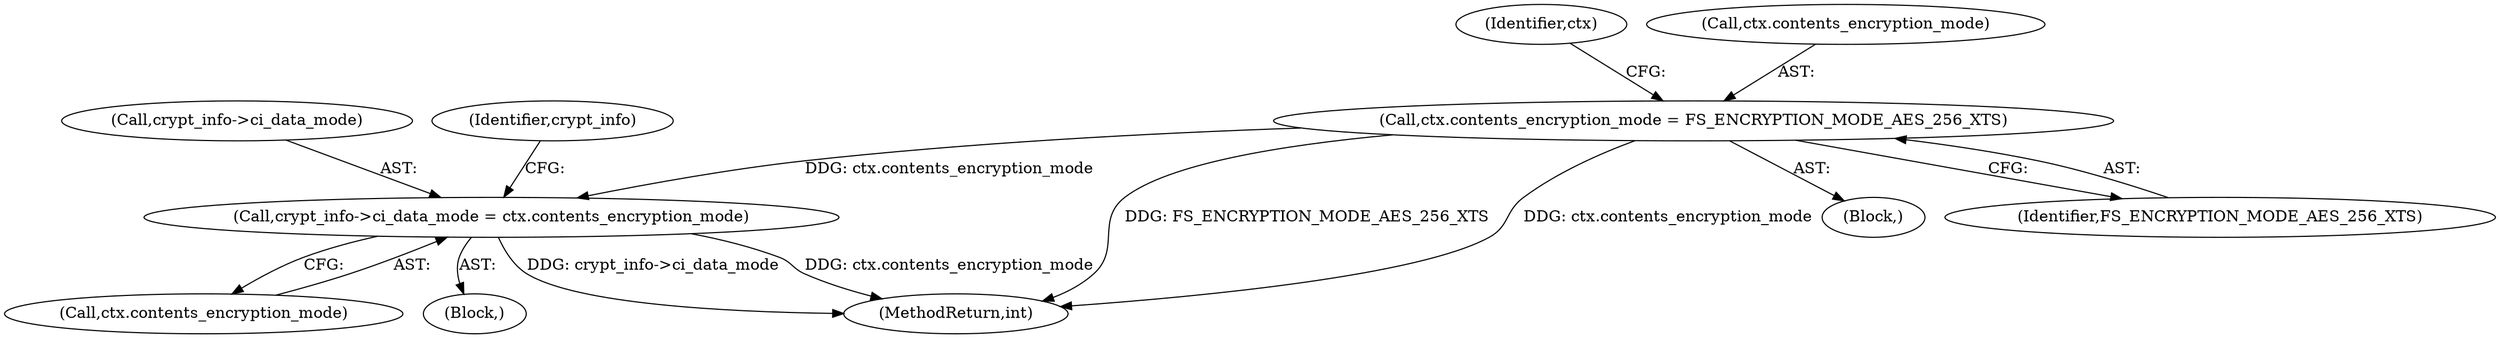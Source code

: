 digraph "0_linux_1b53cf9815bb4744958d41f3795d5d5a1d365e2d_1@API" {
"1000264" [label="(Call,crypt_info->ci_data_mode = ctx.contents_encryption_mode)"];
"1000202" [label="(Call,ctx.contents_encryption_mode = FS_ENCRYPTION_MODE_AES_256_XTS)"];
"1000209" [label="(Identifier,ctx)"];
"1000203" [label="(Call,ctx.contents_encryption_mode)"];
"1000264" [label="(Call,crypt_info->ci_data_mode = ctx.contents_encryption_mode)"];
"1000268" [label="(Call,ctx.contents_encryption_mode)"];
"1000265" [label="(Call,crypt_info->ci_data_mode)"];
"1000273" [label="(Identifier,crypt_info)"];
"1000202" [label="(Call,ctx.contents_encryption_mode = FS_ENCRYPTION_MODE_AES_256_XTS)"];
"1000181" [label="(Block,)"];
"1000104" [label="(Block,)"];
"1000454" [label="(MethodReturn,int)"];
"1000206" [label="(Identifier,FS_ENCRYPTION_MODE_AES_256_XTS)"];
"1000264" -> "1000104"  [label="AST: "];
"1000264" -> "1000268"  [label="CFG: "];
"1000265" -> "1000264"  [label="AST: "];
"1000268" -> "1000264"  [label="AST: "];
"1000273" -> "1000264"  [label="CFG: "];
"1000264" -> "1000454"  [label="DDG: crypt_info->ci_data_mode"];
"1000264" -> "1000454"  [label="DDG: ctx.contents_encryption_mode"];
"1000202" -> "1000264"  [label="DDG: ctx.contents_encryption_mode"];
"1000202" -> "1000181"  [label="AST: "];
"1000202" -> "1000206"  [label="CFG: "];
"1000203" -> "1000202"  [label="AST: "];
"1000206" -> "1000202"  [label="AST: "];
"1000209" -> "1000202"  [label="CFG: "];
"1000202" -> "1000454"  [label="DDG: FS_ENCRYPTION_MODE_AES_256_XTS"];
"1000202" -> "1000454"  [label="DDG: ctx.contents_encryption_mode"];
}
